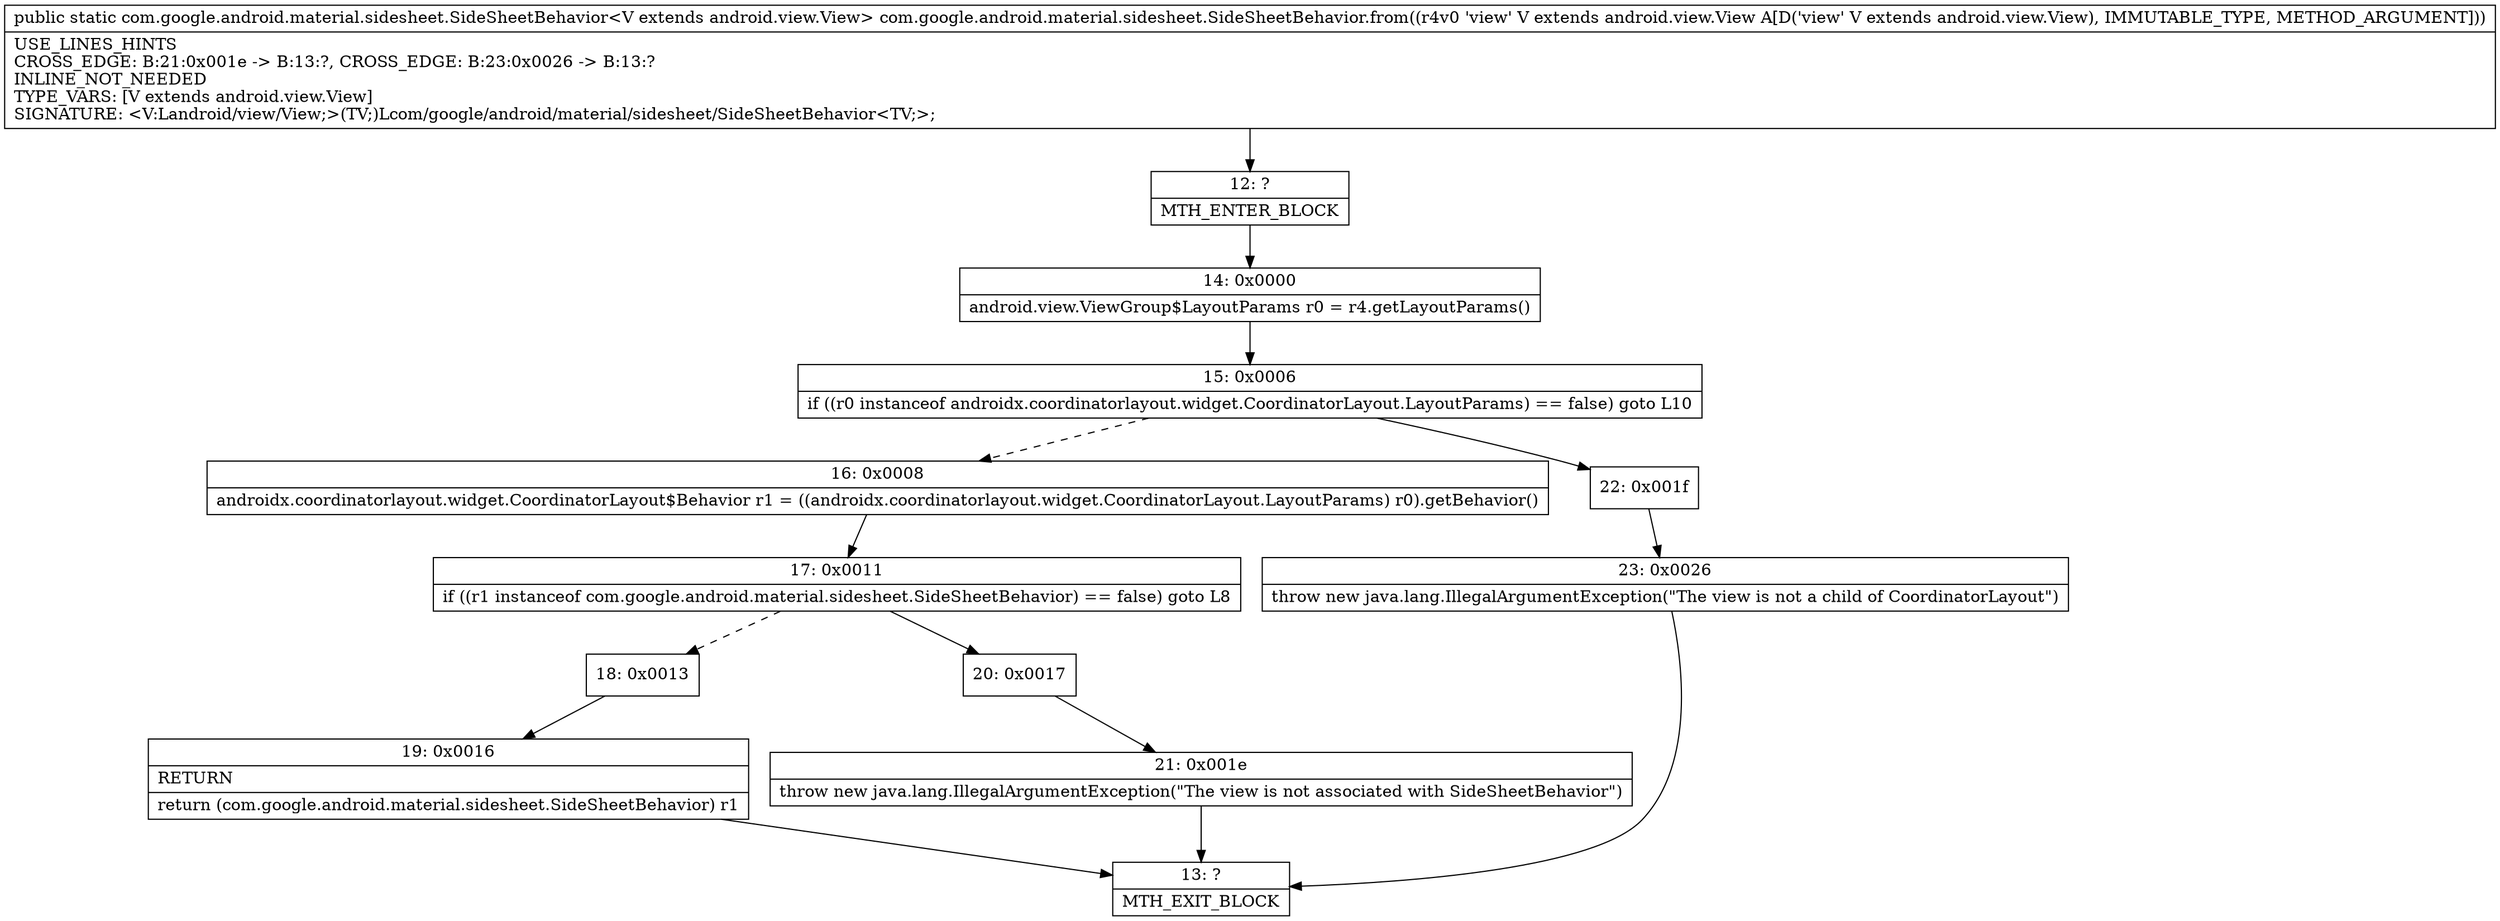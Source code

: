 digraph "CFG forcom.google.android.material.sidesheet.SideSheetBehavior.from(Landroid\/view\/View;)Lcom\/google\/android\/material\/sidesheet\/SideSheetBehavior;" {
Node_12 [shape=record,label="{12\:\ ?|MTH_ENTER_BLOCK\l}"];
Node_14 [shape=record,label="{14\:\ 0x0000|android.view.ViewGroup$LayoutParams r0 = r4.getLayoutParams()\l}"];
Node_15 [shape=record,label="{15\:\ 0x0006|if ((r0 instanceof androidx.coordinatorlayout.widget.CoordinatorLayout.LayoutParams) == false) goto L10\l}"];
Node_16 [shape=record,label="{16\:\ 0x0008|androidx.coordinatorlayout.widget.CoordinatorLayout$Behavior r1 = ((androidx.coordinatorlayout.widget.CoordinatorLayout.LayoutParams) r0).getBehavior()\l}"];
Node_17 [shape=record,label="{17\:\ 0x0011|if ((r1 instanceof com.google.android.material.sidesheet.SideSheetBehavior) == false) goto L8\l}"];
Node_18 [shape=record,label="{18\:\ 0x0013}"];
Node_19 [shape=record,label="{19\:\ 0x0016|RETURN\l|return (com.google.android.material.sidesheet.SideSheetBehavior) r1\l}"];
Node_13 [shape=record,label="{13\:\ ?|MTH_EXIT_BLOCK\l}"];
Node_20 [shape=record,label="{20\:\ 0x0017}"];
Node_21 [shape=record,label="{21\:\ 0x001e|throw new java.lang.IllegalArgumentException(\"The view is not associated with SideSheetBehavior\")\l}"];
Node_22 [shape=record,label="{22\:\ 0x001f}"];
Node_23 [shape=record,label="{23\:\ 0x0026|throw new java.lang.IllegalArgumentException(\"The view is not a child of CoordinatorLayout\")\l}"];
MethodNode[shape=record,label="{public static com.google.android.material.sidesheet.SideSheetBehavior\<V extends android.view.View\> com.google.android.material.sidesheet.SideSheetBehavior.from((r4v0 'view' V extends android.view.View A[D('view' V extends android.view.View), IMMUTABLE_TYPE, METHOD_ARGUMENT]))  | USE_LINES_HINTS\lCROSS_EDGE: B:21:0x001e \-\> B:13:?, CROSS_EDGE: B:23:0x0026 \-\> B:13:?\lINLINE_NOT_NEEDED\lTYPE_VARS: [V extends android.view.View]\lSIGNATURE: \<V:Landroid\/view\/View;\>(TV;)Lcom\/google\/android\/material\/sidesheet\/SideSheetBehavior\<TV;\>;\l}"];
MethodNode -> Node_12;Node_12 -> Node_14;
Node_14 -> Node_15;
Node_15 -> Node_16[style=dashed];
Node_15 -> Node_22;
Node_16 -> Node_17;
Node_17 -> Node_18[style=dashed];
Node_17 -> Node_20;
Node_18 -> Node_19;
Node_19 -> Node_13;
Node_20 -> Node_21;
Node_21 -> Node_13;
Node_22 -> Node_23;
Node_23 -> Node_13;
}


